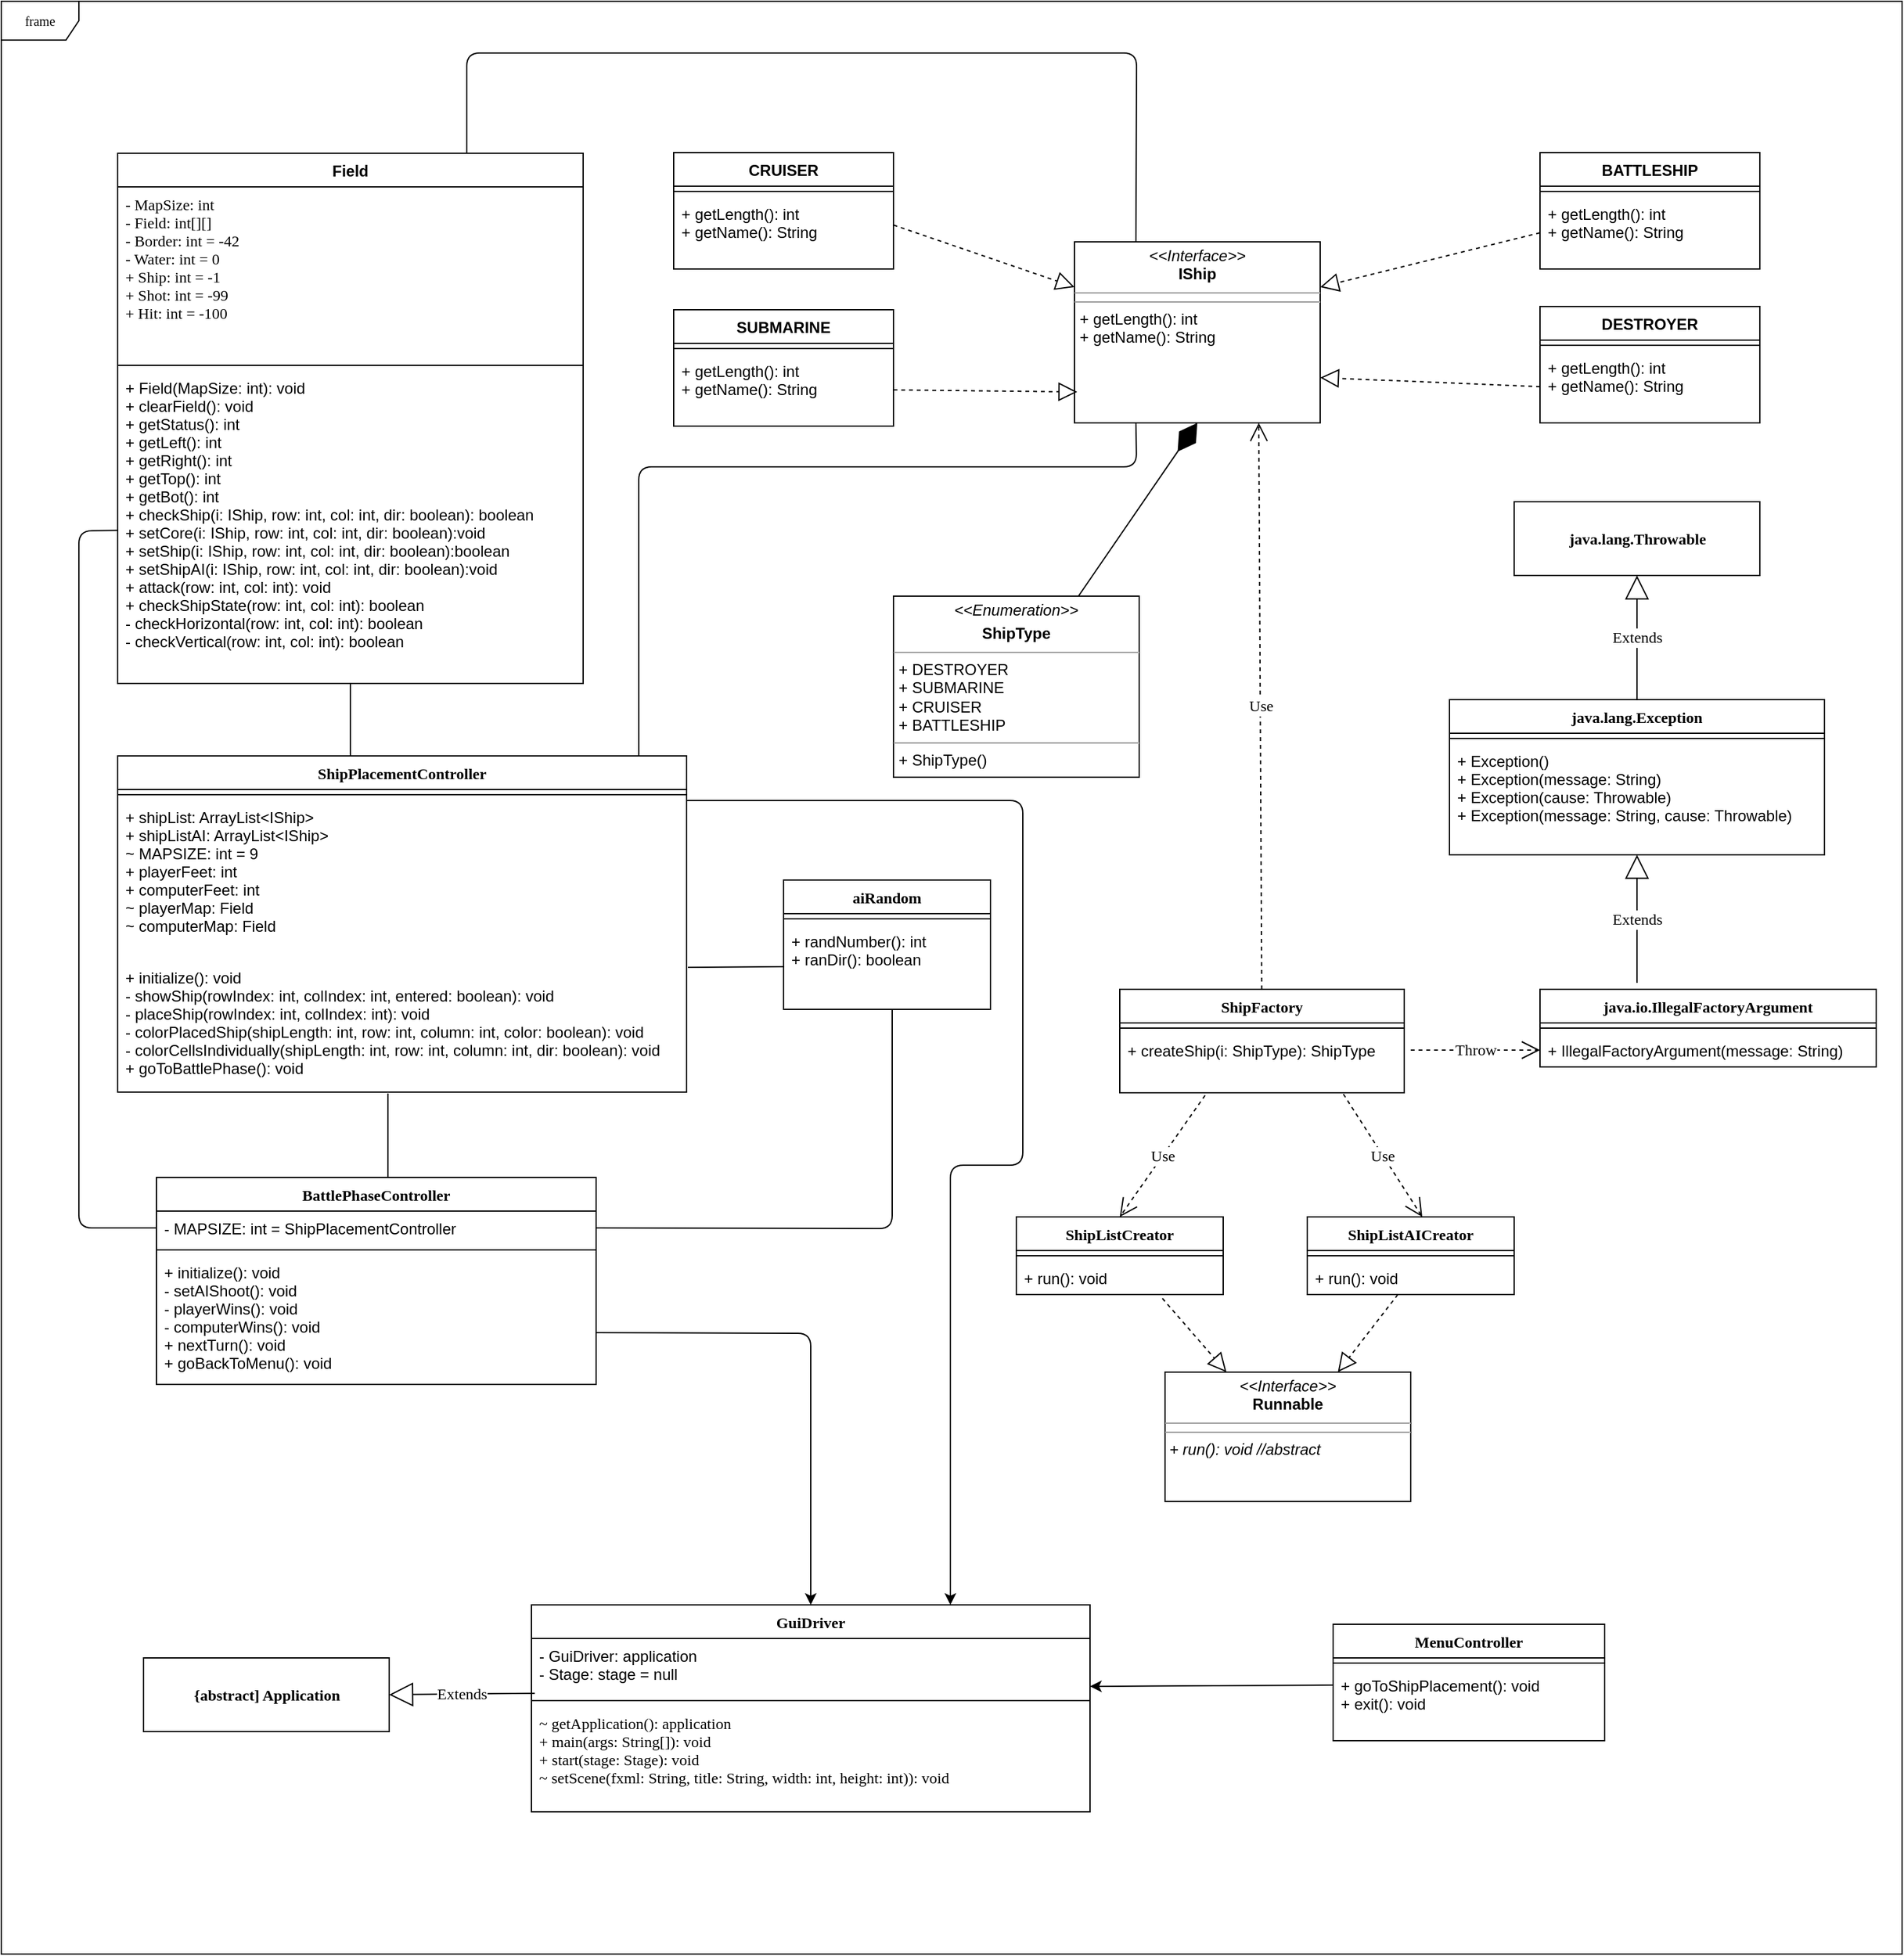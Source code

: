 <mxfile version="10.9.3" type="device"><diagram name="Page-1" id="c4acf3e9-155e-7222-9cf6-157b1a14988f"><mxGraphModel dx="2205" dy="1878" grid="1" gridSize="10" guides="1" tooltips="1" connect="1" arrows="1" fold="1" page="1" pageScale="1" pageWidth="850" pageHeight="1100" background="#ffffff" math="0" shadow="0"><root><mxCell id="0"/><mxCell id="1" parent="0"/><mxCell id="17acba5748e5396b-1" value="frame" style="shape=umlFrame;whiteSpace=wrap;html=1;rounded=0;shadow=0;comic=0;labelBackgroundColor=none;strokeColor=#000000;strokeWidth=1;fillColor=#ffffff;fontFamily=Verdana;fontSize=10;fontColor=#000000;align=center;" parent="1" vertex="1"><mxGeometry x="-320" y="-200" width="1470" height="1510" as="geometry"/></mxCell><mxCell id="5d2195bd80daf111-18" value="&lt;p style=&quot;margin: 0px ; margin-top: 4px ; text-align: center&quot;&gt;&lt;i&gt;&amp;lt;&amp;lt;Interface&amp;gt;&amp;gt;&lt;/i&gt;&lt;br&gt;&lt;b&gt;IShip&lt;/b&gt;&lt;/p&gt;&lt;hr size=&quot;1&quot;&gt;&lt;hr size=&quot;1&quot;&gt;&lt;p style=&quot;margin: 0px ; margin-left: 4px&quot;&gt;+ getLength(): int&lt;br&gt;+ getName(): String&lt;br&gt;&lt;/p&gt;" style="verticalAlign=top;align=left;overflow=fill;fontSize=12;fontFamily=Helvetica;html=1;rounded=0;shadow=0;comic=0;labelBackgroundColor=none;strokeColor=#000000;strokeWidth=1;fillColor=#ffffff;" parent="1" vertex="1"><mxGeometry x="510" y="-14" width="190" height="140" as="geometry"/></mxCell><mxCell id="5d2195bd80daf111-19" value="&lt;p style=&quot;margin: 0px ; margin-top: 4px ; text-align: center&quot;&gt;&lt;i&gt;&amp;lt;&amp;lt;Enumeration&amp;gt;&amp;gt;&lt;/i&gt;&lt;/p&gt;&lt;p style=&quot;margin: 0px ; margin-top: 4px ; text-align: center&quot;&gt;&lt;b&gt;ShipType&lt;/b&gt;&lt;br&gt;&lt;b&gt;&lt;/b&gt;&lt;/p&gt;&lt;hr size=&quot;1&quot;&gt;&lt;p style=&quot;margin: 0px ; margin-left: 4px&quot;&gt;+ DESTROYER&lt;br&gt;+ SUBMARINE&lt;/p&gt;&lt;p style=&quot;margin: 0px ; margin-left: 4px&quot;&gt;+ CRUISER&lt;/p&gt;&lt;p style=&quot;margin: 0px ; margin-left: 4px&quot;&gt;+ BATTLESHIP&lt;br&gt;&lt;/p&gt;&lt;hr size=&quot;1&quot;&gt;&lt;p style=&quot;margin: 0px ; margin-left: 4px&quot;&gt;+ ShipType()&lt;/p&gt;" style="verticalAlign=top;align=left;overflow=fill;fontSize=12;fontFamily=Helvetica;html=1;rounded=0;shadow=0;comic=0;labelBackgroundColor=none;strokeColor=#000000;strokeWidth=1;fillColor=#ffffff;" parent="1" vertex="1"><mxGeometry x="370" y="260" width="190" height="140" as="geometry"/></mxCell><mxCell id="VrnWLK-eVVMiI2UjJW1L-9" value="" style="endArrow=diamondThin;endFill=1;endSize=24;html=1;entryX=0.5;entryY=1;entryDx=0;entryDy=0;" edge="1" parent="1" source="5d2195bd80daf111-19" target="5d2195bd80daf111-18"><mxGeometry width="160" relative="1" as="geometry"><mxPoint x="-130" y="666.5" as="sourcePoint"/><mxPoint x="30" y="666.5" as="targetPoint"/></mxGeometry></mxCell><mxCell id="VrnWLK-eVVMiI2UjJW1L-16" value="BATTLESHIP" style="swimlane;fontStyle=1;align=center;verticalAlign=top;childLayout=stackLayout;horizontal=1;startSize=26;horizontalStack=0;resizeParent=1;resizeParentMax=0;resizeLast=0;collapsible=1;marginBottom=0;" vertex="1" parent="1"><mxGeometry x="870" y="-83" width="170" height="90" as="geometry"/></mxCell><mxCell id="VrnWLK-eVVMiI2UjJW1L-17" value="" style="line;strokeWidth=1;fillColor=none;align=left;verticalAlign=middle;spacingTop=-1;spacingLeft=3;spacingRight=3;rotatable=0;labelPosition=right;points=[];portConstraint=eastwest;" vertex="1" parent="VrnWLK-eVVMiI2UjJW1L-16"><mxGeometry y="26" width="170" height="8" as="geometry"/></mxCell><mxCell id="VrnWLK-eVVMiI2UjJW1L-18" value="+ getLength(): int&#xA;+ getName(): String&#xA;" style="text;strokeColor=none;fillColor=none;align=left;verticalAlign=top;spacingLeft=4;spacingRight=4;overflow=hidden;rotatable=0;points=[[0,0.5],[1,0.5]];portConstraint=eastwest;" vertex="1" parent="VrnWLK-eVVMiI2UjJW1L-16"><mxGeometry y="34" width="170" height="56" as="geometry"/></mxCell><mxCell id="VrnWLK-eVVMiI2UjJW1L-19" value="" style="endArrow=block;dashed=1;endFill=0;endSize=12;html=1;entryX=1;entryY=0.25;entryDx=0;entryDy=0;exitX=0;exitY=0.5;exitDx=0;exitDy=0;" edge="1" parent="1" source="VrnWLK-eVVMiI2UjJW1L-18" target="5d2195bd80daf111-18"><mxGeometry width="160" relative="1" as="geometry"><mxPoint x="180" y="-30" as="sourcePoint"/><mxPoint x="340" y="-30" as="targetPoint"/></mxGeometry></mxCell><mxCell id="VrnWLK-eVVMiI2UjJW1L-20" value="DESTROYER" style="swimlane;fontStyle=1;align=center;verticalAlign=top;childLayout=stackLayout;horizontal=1;startSize=26;horizontalStack=0;resizeParent=1;resizeParentMax=0;resizeLast=0;collapsible=1;marginBottom=0;" vertex="1" parent="1"><mxGeometry x="870" y="36" width="170" height="90" as="geometry"/></mxCell><mxCell id="VrnWLK-eVVMiI2UjJW1L-21" value="" style="line;strokeWidth=1;fillColor=none;align=left;verticalAlign=middle;spacingTop=-1;spacingLeft=3;spacingRight=3;rotatable=0;labelPosition=right;points=[];portConstraint=eastwest;" vertex="1" parent="VrnWLK-eVVMiI2UjJW1L-20"><mxGeometry y="26" width="170" height="8" as="geometry"/></mxCell><mxCell id="VrnWLK-eVVMiI2UjJW1L-22" value="+ getLength(): int&#xA;+ getName(): String&#xA;" style="text;strokeColor=none;fillColor=none;align=left;verticalAlign=top;spacingLeft=4;spacingRight=4;overflow=hidden;rotatable=0;points=[[0,0.5],[1,0.5]];portConstraint=eastwest;" vertex="1" parent="VrnWLK-eVVMiI2UjJW1L-20"><mxGeometry y="34" width="170" height="56" as="geometry"/></mxCell><mxCell id="VrnWLK-eVVMiI2UjJW1L-23" value="" style="endArrow=block;dashed=1;endFill=0;endSize=12;html=1;exitX=0;exitY=0.5;exitDx=0;exitDy=0;entryX=1;entryY=0.75;entryDx=0;entryDy=0;" edge="1" parent="1" source="VrnWLK-eVVMiI2UjJW1L-22" target="5d2195bd80daf111-18"><mxGeometry width="160" relative="1" as="geometry"><mxPoint x="315" y="-59" as="sourcePoint"/><mxPoint x="170" y="-8" as="targetPoint"/></mxGeometry></mxCell><mxCell id="VrnWLK-eVVMiI2UjJW1L-28" value="CRUISER" style="swimlane;fontStyle=1;align=center;verticalAlign=top;childLayout=stackLayout;horizontal=1;startSize=26;horizontalStack=0;resizeParent=1;resizeParentMax=0;resizeLast=0;collapsible=1;marginBottom=0;" vertex="1" parent="1"><mxGeometry x="200" y="-83" width="170" height="90" as="geometry"/></mxCell><mxCell id="VrnWLK-eVVMiI2UjJW1L-29" value="" style="line;strokeWidth=1;fillColor=none;align=left;verticalAlign=middle;spacingTop=-1;spacingLeft=3;spacingRight=3;rotatable=0;labelPosition=right;points=[];portConstraint=eastwest;" vertex="1" parent="VrnWLK-eVVMiI2UjJW1L-28"><mxGeometry y="26" width="170" height="8" as="geometry"/></mxCell><mxCell id="VrnWLK-eVVMiI2UjJW1L-30" value="+ getLength(): int&#xA;+ getName(): String&#xA;" style="text;strokeColor=none;fillColor=none;align=left;verticalAlign=top;spacingLeft=4;spacingRight=4;overflow=hidden;rotatable=0;points=[[0,0.5],[1,0.5]];portConstraint=eastwest;" vertex="1" parent="VrnWLK-eVVMiI2UjJW1L-28"><mxGeometry y="34" width="170" height="56" as="geometry"/></mxCell><mxCell id="VrnWLK-eVVMiI2UjJW1L-31" value="SUBMARINE" style="swimlane;fontStyle=1;align=center;verticalAlign=top;childLayout=stackLayout;horizontal=1;startSize=26;horizontalStack=0;resizeParent=1;resizeParentMax=0;resizeLast=0;collapsible=1;marginBottom=0;" vertex="1" parent="1"><mxGeometry x="200" y="38.5" width="170" height="90" as="geometry"/></mxCell><mxCell id="VrnWLK-eVVMiI2UjJW1L-32" value="" style="line;strokeWidth=1;fillColor=none;align=left;verticalAlign=middle;spacingTop=-1;spacingLeft=3;spacingRight=3;rotatable=0;labelPosition=right;points=[];portConstraint=eastwest;" vertex="1" parent="VrnWLK-eVVMiI2UjJW1L-31"><mxGeometry y="26" width="170" height="8" as="geometry"/></mxCell><mxCell id="VrnWLK-eVVMiI2UjJW1L-33" value="+ getLength(): int&#xA;+ getName(): String&#xA;" style="text;strokeColor=none;fillColor=none;align=left;verticalAlign=top;spacingLeft=4;spacingRight=4;overflow=hidden;rotatable=0;points=[[0,0.5],[1,0.5]];portConstraint=eastwest;" vertex="1" parent="VrnWLK-eVVMiI2UjJW1L-31"><mxGeometry y="34" width="170" height="56" as="geometry"/></mxCell><mxCell id="VrnWLK-eVVMiI2UjJW1L-37" value="" style="endArrow=block;dashed=1;endFill=0;endSize=12;html=1;exitX=1;exitY=0.393;exitDx=0;exitDy=0;entryX=0;entryY=0.25;entryDx=0;entryDy=0;exitPerimeter=0;" edge="1" parent="1" source="VrnWLK-eVVMiI2UjJW1L-30" target="5d2195bd80daf111-18"><mxGeometry width="160" relative="1" as="geometry"><mxPoint x="885" y="-44" as="sourcePoint"/><mxPoint x="710" y="31" as="targetPoint"/></mxGeometry></mxCell><mxCell id="VrnWLK-eVVMiI2UjJW1L-39" value="" style="endArrow=block;dashed=1;endFill=0;endSize=12;html=1;exitX=1;exitY=0.5;exitDx=0;exitDy=0;entryX=0.011;entryY=0.829;entryDx=0;entryDy=0;entryPerimeter=0;" edge="1" parent="1" source="VrnWLK-eVVMiI2UjJW1L-33" target="5d2195bd80daf111-18"><mxGeometry width="160" relative="1" as="geometry"><mxPoint x="905" y="-24" as="sourcePoint"/><mxPoint x="730" y="51" as="targetPoint"/></mxGeometry></mxCell><mxCell id="VrnWLK-eVVMiI2UjJW1L-41" value="Field" style="swimlane;fontStyle=1;align=center;verticalAlign=top;childLayout=stackLayout;horizontal=1;startSize=26;horizontalStack=0;resizeParent=1;resizeParentMax=0;resizeLast=0;collapsible=1;marginBottom=0;" vertex="1" parent="1"><mxGeometry x="-230" y="-82.5" width="360" height="410" as="geometry"/></mxCell><mxCell id="VrnWLK-eVVMiI2UjJW1L-42" value="- MapSize: int&#xA;- Field: int[][]&#xA;- Border: int = -42&#xA;- Water: int = 0&#xA;+ Ship: int = -1&#xA;+ Shot: int = -99&#xA;+ Hit: int = -100" style="text;strokeColor=none;fillColor=none;align=left;verticalAlign=top;spacingLeft=4;spacingRight=4;overflow=hidden;rotatable=0;points=[[0,0.5],[1,0.5]];portConstraint=eastwest;fontSize=12;fontFamily=Georgia;" vertex="1" parent="VrnWLK-eVVMiI2UjJW1L-41"><mxGeometry y="26" width="360" height="134" as="geometry"/></mxCell><mxCell id="VrnWLK-eVVMiI2UjJW1L-43" value="" style="line;strokeWidth=1;fillColor=none;align=left;verticalAlign=middle;spacingTop=-1;spacingLeft=3;spacingRight=3;rotatable=0;labelPosition=right;points=[];portConstraint=eastwest;" vertex="1" parent="VrnWLK-eVVMiI2UjJW1L-41"><mxGeometry y="160" width="360" height="8" as="geometry"/></mxCell><mxCell id="VrnWLK-eVVMiI2UjJW1L-44" value="+ Field(MapSize: int): void&#xA;+ clearField(): void&#xA;+ getStatus(): int&#xA;+ getLeft(): int&#xA;+ getRight(): int&#xA;+ getTop(): int&#xA;+ getBot(): int&#xA;+ checkShip(i: IShip, row: int, col: int, dir: boolean): boolean&#xA;+ setCore(i: IShip, row: int, col: int, dir: boolean):void&#xA;+ setShip(i: IShip, row: int, col: int, dir: boolean):boolean&#xA;+ setShipAI(i: IShip, row: int, col: int, dir: boolean):void&#xA;+ attack(row: int, col: int): void&#xA;+ checkShipState(row: int, col: int): boolean&#xA;- checkHorizontal(row: int, col: int): boolean&#xA;- checkVertical(row: int, col: int): boolean&#xA;" style="text;strokeColor=none;fillColor=none;align=left;verticalAlign=top;spacingLeft=4;spacingRight=4;overflow=hidden;rotatable=0;points=[[0,0.5],[1,0.5]];portConstraint=eastwest;" vertex="1" parent="VrnWLK-eVVMiI2UjJW1L-41"><mxGeometry y="168" width="360" height="242" as="geometry"/></mxCell><mxCell id="VrnWLK-eVVMiI2UjJW1L-49" value="java.lang.Exception" style="swimlane;fontStyle=1;align=center;verticalAlign=top;childLayout=stackLayout;horizontal=1;startSize=26;horizontalStack=0;resizeParent=1;resizeParentMax=0;resizeLast=0;collapsible=1;marginBottom=0;fontFamily=Georgia;fontSize=12;" vertex="1" parent="1"><mxGeometry x="800" y="340" width="290" height="120" as="geometry"/></mxCell><mxCell id="VrnWLK-eVVMiI2UjJW1L-51" value="" style="line;strokeWidth=1;fillColor=none;align=left;verticalAlign=middle;spacingTop=-1;spacingLeft=3;spacingRight=3;rotatable=0;labelPosition=right;points=[];portConstraint=eastwest;" vertex="1" parent="VrnWLK-eVVMiI2UjJW1L-49"><mxGeometry y="26" width="290" height="8" as="geometry"/></mxCell><mxCell id="VrnWLK-eVVMiI2UjJW1L-52" value="+ Exception()&#xA;+ Exception(message: String)&#xA;+ Exception(cause: Throwable)&#xA;+ Exception(message: String, cause: Throwable)&#xA;" style="text;strokeColor=none;fillColor=none;align=left;verticalAlign=top;spacingLeft=4;spacingRight=4;overflow=hidden;rotatable=0;points=[[0,0.5],[1,0.5]];portConstraint=eastwest;" vertex="1" parent="VrnWLK-eVVMiI2UjJW1L-49"><mxGeometry y="34" width="290" height="86" as="geometry"/></mxCell><mxCell id="VrnWLK-eVVMiI2UjJW1L-54" value="java.lang.Throwable" style="html=1;fontFamily=Georgia;fontSize=12;fontStyle=1" vertex="1" parent="1"><mxGeometry x="850" y="187" width="190" height="57" as="geometry"/></mxCell><mxCell id="VrnWLK-eVVMiI2UjJW1L-55" value="Extends" style="endArrow=block;endSize=16;endFill=0;html=1;fontFamily=Georgia;fontSize=12;exitX=0.5;exitY=0;exitDx=0;exitDy=0;entryX=0.5;entryY=1;entryDx=0;entryDy=0;" edge="1" parent="1" source="VrnWLK-eVVMiI2UjJW1L-49" target="VrnWLK-eVVMiI2UjJW1L-54"><mxGeometry width="160" relative="1" as="geometry"><mxPoint x="950" y="240" as="sourcePoint"/><mxPoint x="1110" y="240" as="targetPoint"/></mxGeometry></mxCell><mxCell id="VrnWLK-eVVMiI2UjJW1L-56" value="java.io.IllegalFactoryArgument" style="swimlane;fontStyle=1;align=center;verticalAlign=top;childLayout=stackLayout;horizontal=1;startSize=26;horizontalStack=0;resizeParent=1;resizeParentMax=0;resizeLast=0;collapsible=1;marginBottom=0;fontFamily=Georgia;fontSize=12;" vertex="1" parent="1"><mxGeometry x="870" y="564" width="260" height="60" as="geometry"/></mxCell><mxCell id="VrnWLK-eVVMiI2UjJW1L-58" value="" style="line;strokeWidth=1;fillColor=none;align=left;verticalAlign=middle;spacingTop=-1;spacingLeft=3;spacingRight=3;rotatable=0;labelPosition=right;points=[];portConstraint=eastwest;" vertex="1" parent="VrnWLK-eVVMiI2UjJW1L-56"><mxGeometry y="26" width="260" height="8" as="geometry"/></mxCell><mxCell id="VrnWLK-eVVMiI2UjJW1L-59" value="+ IllegalFactoryArgument(message: String)" style="text;strokeColor=none;fillColor=none;align=left;verticalAlign=top;spacingLeft=4;spacingRight=4;overflow=hidden;rotatable=0;points=[[0,0.5],[1,0.5]];portConstraint=eastwest;" vertex="1" parent="VrnWLK-eVVMiI2UjJW1L-56"><mxGeometry y="34" width="260" height="26" as="geometry"/></mxCell><mxCell id="VrnWLK-eVVMiI2UjJW1L-60" value="Extends" style="endArrow=block;endSize=16;endFill=0;html=1;fontFamily=Georgia;fontSize=12;exitX=0.5;exitY=0;exitDx=0;exitDy=0;" edge="1" parent="1" target="VrnWLK-eVVMiI2UjJW1L-52"><mxGeometry width="160" relative="1" as="geometry"><mxPoint x="945" y="559" as="sourcePoint"/><mxPoint x="945" y="490" as="targetPoint"/></mxGeometry></mxCell><mxCell id="VrnWLK-eVVMiI2UjJW1L-61" value="ShipFactory" style="swimlane;fontStyle=1;align=center;verticalAlign=top;childLayout=stackLayout;horizontal=1;startSize=26;horizontalStack=0;resizeParent=1;resizeParentMax=0;resizeLast=0;collapsible=1;marginBottom=0;fontFamily=Georgia;fontSize=12;" vertex="1" parent="1"><mxGeometry x="545" y="564" width="220" height="80" as="geometry"/></mxCell><mxCell id="VrnWLK-eVVMiI2UjJW1L-63" value="" style="line;strokeWidth=1;fillColor=none;align=left;verticalAlign=middle;spacingTop=-1;spacingLeft=3;spacingRight=3;rotatable=0;labelPosition=right;points=[];portConstraint=eastwest;" vertex="1" parent="VrnWLK-eVVMiI2UjJW1L-61"><mxGeometry y="26" width="220" height="8" as="geometry"/></mxCell><mxCell id="VrnWLK-eVVMiI2UjJW1L-64" value="+ createShip(i: ShipType): ShipType " style="text;strokeColor=none;fillColor=none;align=left;verticalAlign=top;spacingLeft=4;spacingRight=4;overflow=hidden;rotatable=0;points=[[0,0.5],[1,0.5]];portConstraint=eastwest;" vertex="1" parent="VrnWLK-eVVMiI2UjJW1L-61"><mxGeometry y="34" width="220" height="46" as="geometry"/></mxCell><mxCell id="VrnWLK-eVVMiI2UjJW1L-65" value="Use" style="endArrow=open;endSize=12;dashed=1;html=1;fontFamily=Georgia;fontSize=12;entryX=0.75;entryY=1;entryDx=0;entryDy=0;" edge="1" parent="1" source="VrnWLK-eVVMiI2UjJW1L-61" target="5d2195bd80daf111-18"><mxGeometry width="160" relative="1" as="geometry"><mxPoint x="630" y="290" as="sourcePoint"/><mxPoint x="790" y="290" as="targetPoint"/></mxGeometry></mxCell><mxCell id="VrnWLK-eVVMiI2UjJW1L-67" value="Throw" style="endArrow=open;endSize=12;dashed=1;html=1;fontFamily=Georgia;fontSize=12;entryX=0;entryY=0.5;entryDx=0;entryDy=0;exitX=1.023;exitY=0.283;exitDx=0;exitDy=0;exitPerimeter=0;" edge="1" parent="1" source="VrnWLK-eVVMiI2UjJW1L-64" target="VrnWLK-eVVMiI2UjJW1L-59"><mxGeometry width="160" relative="1" as="geometry"><mxPoint x="790" y="611" as="sourcePoint"/><mxPoint x="663" y="136" as="targetPoint"/><Array as="points"/></mxGeometry></mxCell><mxCell id="VrnWLK-eVVMiI2UjJW1L-68" value="ShipListCreator" style="swimlane;fontStyle=1;align=center;verticalAlign=top;childLayout=stackLayout;horizontal=1;startSize=26;horizontalStack=0;resizeParent=1;resizeParentMax=0;resizeLast=0;collapsible=1;marginBottom=0;fontFamily=Georgia;fontSize=12;" vertex="1" parent="1"><mxGeometry x="465" y="740" width="160" height="60" as="geometry"/></mxCell><mxCell id="VrnWLK-eVVMiI2UjJW1L-70" value="" style="line;strokeWidth=1;fillColor=none;align=left;verticalAlign=middle;spacingTop=-1;spacingLeft=3;spacingRight=3;rotatable=0;labelPosition=right;points=[];portConstraint=eastwest;" vertex="1" parent="VrnWLK-eVVMiI2UjJW1L-68"><mxGeometry y="26" width="160" height="8" as="geometry"/></mxCell><mxCell id="VrnWLK-eVVMiI2UjJW1L-71" value="+ run(): void" style="text;strokeColor=none;fillColor=none;align=left;verticalAlign=top;spacingLeft=4;spacingRight=4;overflow=hidden;rotatable=0;points=[[0,0.5],[1,0.5]];portConstraint=eastwest;" vertex="1" parent="VrnWLK-eVVMiI2UjJW1L-68"><mxGeometry y="34" width="160" height="26" as="geometry"/></mxCell><mxCell id="VrnWLK-eVVMiI2UjJW1L-72" value="ShipListAICreator" style="swimlane;fontStyle=1;align=center;verticalAlign=top;childLayout=stackLayout;horizontal=1;startSize=26;horizontalStack=0;resizeParent=1;resizeParentMax=0;resizeLast=0;collapsible=1;marginBottom=0;fontFamily=Georgia;fontSize=12;" vertex="1" parent="1"><mxGeometry x="690" y="740" width="160" height="60" as="geometry"/></mxCell><mxCell id="VrnWLK-eVVMiI2UjJW1L-74" value="" style="line;strokeWidth=1;fillColor=none;align=left;verticalAlign=middle;spacingTop=-1;spacingLeft=3;spacingRight=3;rotatable=0;labelPosition=right;points=[];portConstraint=eastwest;" vertex="1" parent="VrnWLK-eVVMiI2UjJW1L-72"><mxGeometry y="26" width="160" height="8" as="geometry"/></mxCell><mxCell id="VrnWLK-eVVMiI2UjJW1L-75" value="+ run(): void" style="text;strokeColor=none;fillColor=none;align=left;verticalAlign=top;spacingLeft=4;spacingRight=4;overflow=hidden;rotatable=0;points=[[0,0.5],[1,0.5]];portConstraint=eastwest;" vertex="1" parent="VrnWLK-eVVMiI2UjJW1L-72"><mxGeometry y="34" width="160" height="26" as="geometry"/></mxCell><mxCell id="VrnWLK-eVVMiI2UjJW1L-76" value="Use" style="endArrow=open;endSize=12;dashed=1;html=1;fontFamily=Georgia;fontSize=12;entryX=0.5;entryY=0;entryDx=0;entryDy=0;exitX=0.3;exitY=1.043;exitDx=0;exitDy=0;exitPerimeter=0;" edge="1" parent="1" source="VrnWLK-eVVMiI2UjJW1L-64" target="VrnWLK-eVVMiI2UjJW1L-68"><mxGeometry width="160" relative="1" as="geometry"><mxPoint x="664.833" y="574" as="sourcePoint"/><mxPoint x="663" y="136" as="targetPoint"/></mxGeometry></mxCell><mxCell id="VrnWLK-eVVMiI2UjJW1L-77" value="Use" style="endArrow=open;endSize=12;dashed=1;html=1;fontFamily=Georgia;fontSize=12;entryX=0.556;entryY=0;entryDx=0;entryDy=0;exitX=0.786;exitY=1.022;exitDx=0;exitDy=0;exitPerimeter=0;entryPerimeter=0;" edge="1" parent="1" source="VrnWLK-eVVMiI2UjJW1L-64" target="VrnWLK-eVVMiI2UjJW1L-72"><mxGeometry width="160" relative="1" as="geometry"><mxPoint x="621" y="656" as="sourcePoint"/><mxPoint x="460" y="750" as="targetPoint"/></mxGeometry></mxCell><mxCell id="VrnWLK-eVVMiI2UjJW1L-82" value="&lt;p style=&quot;margin: 0px ; margin-top: 4px ; text-align: center&quot;&gt;&lt;i&gt;&amp;lt;&amp;lt;Interface&amp;gt;&amp;gt;&lt;/i&gt;&lt;br&gt;&lt;b&gt;Runnable&lt;/b&gt;&lt;/p&gt;&lt;hr size=&quot;1&quot;&gt;&lt;hr size=&quot;1&quot;&gt;&lt;i&gt;&amp;nbsp;+ run(): void //abstract&lt;br&gt;&lt;/i&gt;" style="verticalAlign=top;align=left;overflow=fill;fontSize=12;fontFamily=Helvetica;html=1;" vertex="1" parent="1"><mxGeometry x="580" y="860" width="190" height="100" as="geometry"/></mxCell><mxCell id="VrnWLK-eVVMiI2UjJW1L-83" value="" style="endArrow=block;dashed=1;endFill=0;endSize=12;html=1;fontFamily=Georgia;fontSize=12;entryX=0.25;entryY=0;entryDx=0;entryDy=0;exitX=0.706;exitY=1.115;exitDx=0;exitDy=0;exitPerimeter=0;" edge="1" parent="1" source="VrnWLK-eVVMiI2UjJW1L-71" target="VrnWLK-eVVMiI2UjJW1L-82"><mxGeometry width="160" relative="1" as="geometry"><mxPoint x="270" y="880" as="sourcePoint"/><mxPoint x="430" y="880" as="targetPoint"/></mxGeometry></mxCell><mxCell id="VrnWLK-eVVMiI2UjJW1L-85" value="" style="endArrow=block;dashed=1;endFill=0;endSize=12;html=1;fontFamily=Georgia;fontSize=12;exitX=0.438;exitY=1;exitDx=0;exitDy=0;exitPerimeter=0;" edge="1" parent="1" source="VrnWLK-eVVMiI2UjJW1L-75" target="VrnWLK-eVVMiI2UjJW1L-82"><mxGeometry width="160" relative="1" as="geometry"><mxPoint x="970" y="830" as="sourcePoint"/><mxPoint x="1130" y="830" as="targetPoint"/></mxGeometry></mxCell><mxCell id="VrnWLK-eVVMiI2UjJW1L-86" style="edgeStyle=orthogonalEdgeStyle;rounded=0;orthogonalLoop=1;jettySize=auto;html=1;exitX=0.5;exitY=1;exitDx=0;exitDy=0;fontFamily=Georgia;fontSize=12;" edge="1" parent="1" source="VrnWLK-eVVMiI2UjJW1L-82" target="VrnWLK-eVVMiI2UjJW1L-82"><mxGeometry relative="1" as="geometry"/></mxCell><mxCell id="VrnWLK-eVVMiI2UjJW1L-87" value="ShipPlacementController" style="swimlane;fontStyle=1;align=center;verticalAlign=top;childLayout=stackLayout;horizontal=1;startSize=26;horizontalStack=0;resizeParent=1;resizeParentMax=0;resizeLast=0;collapsible=1;marginBottom=0;fontFamily=Georgia;fontSize=12;" vertex="1" parent="1"><mxGeometry x="-230" y="383.5" width="440" height="260" as="geometry"/></mxCell><mxCell id="VrnWLK-eVVMiI2UjJW1L-89" value="" style="line;strokeWidth=1;fillColor=none;align=left;verticalAlign=middle;spacingTop=-1;spacingLeft=3;spacingRight=3;rotatable=0;labelPosition=right;points=[];portConstraint=eastwest;" vertex="1" parent="VrnWLK-eVVMiI2UjJW1L-87"><mxGeometry y="26" width="440" height="8" as="geometry"/></mxCell><mxCell id="VrnWLK-eVVMiI2UjJW1L-88" value="+ shipList: ArrayList&lt;IShip&gt;&#xA;+ shipListAI: ArrayList&lt;IShip&gt;&#xA;~ MAPSIZE: int = 9&#xA;+ playerFeet: int&#xA;+ computerFeet: int&#xA;~ playerMap: Field&#xA;~ computerMap: Field&#xA;&#xA;" style="text;strokeColor=none;fillColor=none;align=left;verticalAlign=top;spacingLeft=4;spacingRight=4;overflow=hidden;rotatable=0;points=[[0,0.5],[1,0.5]];portConstraint=eastwest;" vertex="1" parent="VrnWLK-eVVMiI2UjJW1L-87"><mxGeometry y="34" width="440" height="124" as="geometry"/></mxCell><mxCell id="VrnWLK-eVVMiI2UjJW1L-90" value="+ initialize(): void&#xA;- showShip(rowIndex: int, colIndex: int, entered: boolean): void&#xA;- placeShip(rowIndex: int, colIndex: int): void&#xA;- colorPlacedShip(shipLength: int, row: int, column: int, color: boolean): void&#xA;- colorCellsIndividually(shipLength: int, row: int, column: int, dir: boolean): void&#xA;+ goToBattlePhase(): void&#xA;&#xA;&#xA;&#xA;" style="text;strokeColor=none;fillColor=none;align=left;verticalAlign=top;spacingLeft=4;spacingRight=4;overflow=hidden;rotatable=0;points=[[0,0.5],[1,0.5]];portConstraint=eastwest;" vertex="1" parent="VrnWLK-eVVMiI2UjJW1L-87"><mxGeometry y="158" width="440" height="102" as="geometry"/></mxCell><mxCell id="VrnWLK-eVVMiI2UjJW1L-91" value="BattlePhaseController" style="swimlane;fontStyle=1;align=center;verticalAlign=top;childLayout=stackLayout;horizontal=1;startSize=26;horizontalStack=0;resizeParent=1;resizeParentMax=0;resizeLast=0;collapsible=1;marginBottom=0;fontFamily=Georgia;fontSize=12;" vertex="1" parent="1"><mxGeometry x="-200" y="709.5" width="340" height="160" as="geometry"/></mxCell><mxCell id="VrnWLK-eVVMiI2UjJW1L-92" value="- MAPSIZE: int = ShipPlacementController&#xA;" style="text;strokeColor=none;fillColor=none;align=left;verticalAlign=top;spacingLeft=4;spacingRight=4;overflow=hidden;rotatable=0;points=[[0,0.5],[1,0.5]];portConstraint=eastwest;" vertex="1" parent="VrnWLK-eVVMiI2UjJW1L-91"><mxGeometry y="26" width="340" height="26" as="geometry"/></mxCell><mxCell id="VrnWLK-eVVMiI2UjJW1L-93" value="" style="line;strokeWidth=1;fillColor=none;align=left;verticalAlign=middle;spacingTop=-1;spacingLeft=3;spacingRight=3;rotatable=0;labelPosition=right;points=[];portConstraint=eastwest;" vertex="1" parent="VrnWLK-eVVMiI2UjJW1L-91"><mxGeometry y="52" width="340" height="8" as="geometry"/></mxCell><mxCell id="VrnWLK-eVVMiI2UjJW1L-94" value="+ initialize(): void&#xA;- setAIShoot(): void&#xA;- playerWins(): void&#xA;- computerWins(): void&#xA;+ nextTurn(): void&#xA;+ goBackToMenu(): void&#xA;&#xA;&#xA;" style="text;strokeColor=none;fillColor=none;align=left;verticalAlign=top;spacingLeft=4;spacingRight=4;overflow=hidden;rotatable=0;points=[[0,0.5],[1,0.5]];portConstraint=eastwest;" vertex="1" parent="VrnWLK-eVVMiI2UjJW1L-91"><mxGeometry y="60" width="340" height="100" as="geometry"/></mxCell><mxCell id="VrnWLK-eVVMiI2UjJW1L-99" value="" style="endArrow=none;html=1;fontFamily=Georgia;fontSize=12;entryX=0.475;entryY=1.01;entryDx=0;entryDy=0;entryPerimeter=0;" edge="1" parent="1" target="VrnWLK-eVVMiI2UjJW1L-90"><mxGeometry width="50" height="50" relative="1" as="geometry"><mxPoint x="-21" y="709.5" as="sourcePoint"/><mxPoint x="-250" y="949.5" as="targetPoint"/></mxGeometry></mxCell><mxCell id="VrnWLK-eVVMiI2UjJW1L-100" value="" style="endArrow=none;html=1;fontFamily=Georgia;fontSize=12;entryX=0;entryY=0.5;entryDx=0;entryDy=0;" edge="1" parent="1" source="VrnWLK-eVVMiI2UjJW1L-44" target="VrnWLK-eVVMiI2UjJW1L-92"><mxGeometry width="50" height="50" relative="1" as="geometry"><mxPoint x="-300" y="999.5" as="sourcePoint"/><mxPoint x="-250" y="949.5" as="targetPoint"/><Array as="points"><mxPoint x="-260" y="209.5"/><mxPoint x="-260" y="369.5"/><mxPoint x="-260" y="529.5"/><mxPoint x="-260" y="748.5"/></Array></mxGeometry></mxCell><mxCell id="VrnWLK-eVVMiI2UjJW1L-101" value="" style="endArrow=none;html=1;fontFamily=Georgia;fontSize=12;exitX=0.409;exitY=0;exitDx=0;exitDy=0;exitPerimeter=0;" edge="1" parent="1" source="VrnWLK-eVVMiI2UjJW1L-87" target="VrnWLK-eVVMiI2UjJW1L-44"><mxGeometry width="50" height="50" relative="1" as="geometry"><mxPoint x="-300" y="999.5" as="sourcePoint"/><mxPoint x="-250" y="949.5" as="targetPoint"/></mxGeometry></mxCell><mxCell id="VrnWLK-eVVMiI2UjJW1L-102" value="aiRandom" style="swimlane;fontStyle=1;align=center;verticalAlign=top;childLayout=stackLayout;horizontal=1;startSize=26;horizontalStack=0;resizeParent=1;resizeParentMax=0;resizeLast=0;collapsible=1;marginBottom=0;fontFamily=Georgia;fontSize=12;" vertex="1" parent="1"><mxGeometry x="285" y="479.5" width="160" height="100" as="geometry"/></mxCell><mxCell id="VrnWLK-eVVMiI2UjJW1L-103" value="" style="line;strokeWidth=1;fillColor=none;align=left;verticalAlign=middle;spacingTop=-1;spacingLeft=3;spacingRight=3;rotatable=0;labelPosition=right;points=[];portConstraint=eastwest;" vertex="1" parent="VrnWLK-eVVMiI2UjJW1L-102"><mxGeometry y="26" width="160" height="8" as="geometry"/></mxCell><mxCell id="VrnWLK-eVVMiI2UjJW1L-104" value="+ randNumber(): int&#xA;+ ranDir(): boolean&#xA;" style="text;strokeColor=none;fillColor=none;align=left;verticalAlign=top;spacingLeft=4;spacingRight=4;overflow=hidden;rotatable=0;points=[[0,0.5],[1,0.5]];portConstraint=eastwest;" vertex="1" parent="VrnWLK-eVVMiI2UjJW1L-102"><mxGeometry y="34" width="160" height="66" as="geometry"/></mxCell><mxCell id="VrnWLK-eVVMiI2UjJW1L-105" value="" style="endArrow=none;html=1;fontFamily=Georgia;fontSize=12;entryX=0;entryY=0.5;entryDx=0;entryDy=0;" edge="1" parent="1" target="VrnWLK-eVVMiI2UjJW1L-104"><mxGeometry width="50" height="50" relative="1" as="geometry"><mxPoint x="211" y="547" as="sourcePoint"/><mxPoint x="-270" y="1050" as="targetPoint"/></mxGeometry></mxCell><mxCell id="VrnWLK-eVVMiI2UjJW1L-106" value="" style="endArrow=none;html=1;fontFamily=Georgia;fontSize=12;entryX=0.525;entryY=1.008;entryDx=0;entryDy=0;entryPerimeter=0;exitX=1;exitY=0.5;exitDx=0;exitDy=0;" edge="1" parent="1" source="VrnWLK-eVVMiI2UjJW1L-92" target="VrnWLK-eVVMiI2UjJW1L-104"><mxGeometry width="50" height="50" relative="1" as="geometry"><mxPoint x="221" y="557" as="sourcePoint"/><mxPoint x="295" y="557" as="targetPoint"/><Array as="points"><mxPoint x="369" y="749"/></Array></mxGeometry></mxCell><mxCell id="VrnWLK-eVVMiI2UjJW1L-107" value="" style="endArrow=none;html=1;fontFamily=Georgia;fontSize=12;exitX=0.916;exitY=0.002;exitDx=0;exitDy=0;exitPerimeter=0;entryX=0.25;entryY=1;entryDx=0;entryDy=0;" edge="1" parent="1" source="VrnWLK-eVVMiI2UjJW1L-87" target="5d2195bd80daf111-18"><mxGeometry width="50" height="50" relative="1" as="geometry"><mxPoint x="-140" y="1100" as="sourcePoint"/><mxPoint x="517" y="120" as="targetPoint"/><Array as="points"><mxPoint x="173" y="230"/><mxPoint x="173" y="160"/><mxPoint x="558" y="160"/></Array></mxGeometry></mxCell><mxCell id="VrnWLK-eVVMiI2UjJW1L-108" value="" style="endArrow=none;html=1;fontFamily=Georgia;fontSize=12;entryX=0.25;entryY=0;entryDx=0;entryDy=0;exitX=0.75;exitY=0;exitDx=0;exitDy=0;" edge="1" parent="1" source="VrnWLK-eVVMiI2UjJW1L-41" target="5d2195bd80daf111-18"><mxGeometry width="50" height="50" relative="1" as="geometry"><mxPoint x="-140" y="1100" as="sourcePoint"/><mxPoint x="-90" y="1050" as="targetPoint"/><Array as="points"><mxPoint x="40" y="-160"/><mxPoint x="558" y="-160"/></Array></mxGeometry></mxCell><mxCell id="VrnWLK-eVVMiI2UjJW1L-109" value="GuiDriver" style="swimlane;fontStyle=1;align=center;verticalAlign=top;childLayout=stackLayout;horizontal=1;startSize=26;horizontalStack=0;resizeParent=1;resizeParentMax=0;resizeLast=0;collapsible=1;marginBottom=0;fontFamily=Georgia;fontSize=12;" vertex="1" parent="1"><mxGeometry x="90" y="1040" width="432" height="160" as="geometry"/></mxCell><mxCell id="VrnWLK-eVVMiI2UjJW1L-110" value="- GuiDriver: application&#xA;- Stage: stage = null&#xA;" style="text;strokeColor=none;fillColor=none;align=left;verticalAlign=top;spacingLeft=4;spacingRight=4;overflow=hidden;rotatable=0;points=[[0,0.5],[1,0.5]];portConstraint=eastwest;" vertex="1" parent="VrnWLK-eVVMiI2UjJW1L-109"><mxGeometry y="26" width="432" height="44" as="geometry"/></mxCell><mxCell id="VrnWLK-eVVMiI2UjJW1L-111" value="" style="line;strokeWidth=1;fillColor=none;align=left;verticalAlign=middle;spacingTop=-1;spacingLeft=3;spacingRight=3;rotatable=0;labelPosition=right;points=[];portConstraint=eastwest;" vertex="1" parent="VrnWLK-eVVMiI2UjJW1L-109"><mxGeometry y="70" width="432" height="8" as="geometry"/></mxCell><mxCell id="VrnWLK-eVVMiI2UjJW1L-112" value="~ getApplication(): application&#xA;+ main(args: String[]): void&#xA;+ start(stage: Stage): void&#xA;~ setScene(fxml: String, title: String, width: int, height: int)): void&#xA;&#xA;&#xA;&#xA;" style="text;strokeColor=none;fillColor=none;align=left;verticalAlign=top;spacingLeft=4;spacingRight=4;overflow=hidden;rotatable=0;points=[[0,0.5],[1,0.5]];portConstraint=eastwest;fontFamily=Georgia;" vertex="1" parent="VrnWLK-eVVMiI2UjJW1L-109"><mxGeometry y="78" width="432" height="82" as="geometry"/></mxCell><mxCell id="VrnWLK-eVVMiI2UjJW1L-117" value="{abstract] Application" style="html=1;fontFamily=Georgia;fontSize=12;fontStyle=1" vertex="1" parent="1"><mxGeometry x="-210" y="1081" width="190" height="57" as="geometry"/></mxCell><mxCell id="VrnWLK-eVVMiI2UjJW1L-118" value="Extends" style="endArrow=block;endSize=16;endFill=0;html=1;fontFamily=Georgia;fontSize=12;entryX=1;entryY=0.5;entryDx=0;entryDy=0;exitX=0.006;exitY=0.962;exitDx=0;exitDy=0;exitPerimeter=0;" edge="1" parent="1" source="VrnWLK-eVVMiI2UjJW1L-110" target="VrnWLK-eVVMiI2UjJW1L-117"><mxGeometry width="160" relative="1" as="geometry"><mxPoint x="-280" y="1203" as="sourcePoint"/><mxPoint x="-120" y="1203" as="targetPoint"/></mxGeometry></mxCell><mxCell id="VrnWLK-eVVMiI2UjJW1L-123" value="MenuController" style="swimlane;fontStyle=1;align=center;verticalAlign=top;childLayout=stackLayout;horizontal=1;startSize=26;horizontalStack=0;resizeParent=1;resizeParentMax=0;resizeLast=0;collapsible=1;marginBottom=0;fontFamily=Georgia;fontSize=12;" vertex="1" parent="1"><mxGeometry x="710" y="1055" width="210" height="90" as="geometry"/></mxCell><mxCell id="VrnWLK-eVVMiI2UjJW1L-125" value="" style="line;strokeWidth=1;fillColor=none;align=left;verticalAlign=middle;spacingTop=-1;spacingLeft=3;spacingRight=3;rotatable=0;labelPosition=right;points=[];portConstraint=eastwest;" vertex="1" parent="VrnWLK-eVVMiI2UjJW1L-123"><mxGeometry y="26" width="210" height="8" as="geometry"/></mxCell><mxCell id="VrnWLK-eVVMiI2UjJW1L-126" value="+ goToShipPlacement(): void&#xA;+ exit(): void&#xA;" style="text;strokeColor=none;fillColor=none;align=left;verticalAlign=top;spacingLeft=4;spacingRight=4;overflow=hidden;rotatable=0;points=[[0,0.5],[1,0.5]];portConstraint=eastwest;" vertex="1" parent="VrnWLK-eVVMiI2UjJW1L-123"><mxGeometry y="34" width="210" height="56" as="geometry"/></mxCell><mxCell id="VrnWLK-eVVMiI2UjJW1L-127" value="" style="endArrow=classic;html=1;fontFamily=Georgia;fontSize=12;entryX=1;entryY=0.841;entryDx=0;entryDy=0;entryPerimeter=0;exitX=0;exitY=0.232;exitDx=0;exitDy=0;exitPerimeter=0;" edge="1" parent="1" source="VrnWLK-eVVMiI2UjJW1L-126" target="VrnWLK-eVVMiI2UjJW1L-110"><mxGeometry width="50" height="50" relative="1" as="geometry"><mxPoint x="610" y="1250" as="sourcePoint"/><mxPoint x="660" y="1200" as="targetPoint"/></mxGeometry></mxCell><mxCell id="VrnWLK-eVVMiI2UjJW1L-128" value="" style="endArrow=classic;html=1;fontFamily=Georgia;fontSize=12;entryX=0.5;entryY=0;entryDx=0;entryDy=0;exitX=1;exitY=0.75;exitDx=0;exitDy=0;" edge="1" parent="1" source="VrnWLK-eVVMiI2UjJW1L-91" target="VrnWLK-eVVMiI2UjJW1L-109"><mxGeometry width="50" height="50" relative="1" as="geometry"><mxPoint x="80" y="940" as="sourcePoint"/><mxPoint x="130" y="890" as="targetPoint"/><Array as="points"><mxPoint x="306" y="830"/></Array></mxGeometry></mxCell><mxCell id="VrnWLK-eVVMiI2UjJW1L-129" value="" style="endArrow=classic;html=1;fontFamily=Georgia;fontSize=12;entryX=0.75;entryY=0;entryDx=0;entryDy=0;exitX=1;exitY=0.004;exitDx=0;exitDy=0;exitPerimeter=0;" edge="1" parent="1" source="VrnWLK-eVVMiI2UjJW1L-88" target="VrnWLK-eVVMiI2UjJW1L-109"><mxGeometry width="50" height="50" relative="1" as="geometry"><mxPoint x="380" y="970" as="sourcePoint"/><mxPoint x="430" y="920" as="targetPoint"/><Array as="points"><mxPoint x="470" y="418"/><mxPoint x="470" y="700"/><mxPoint x="414" y="700"/></Array></mxGeometry></mxCell></root></mxGraphModel></diagram></mxfile>